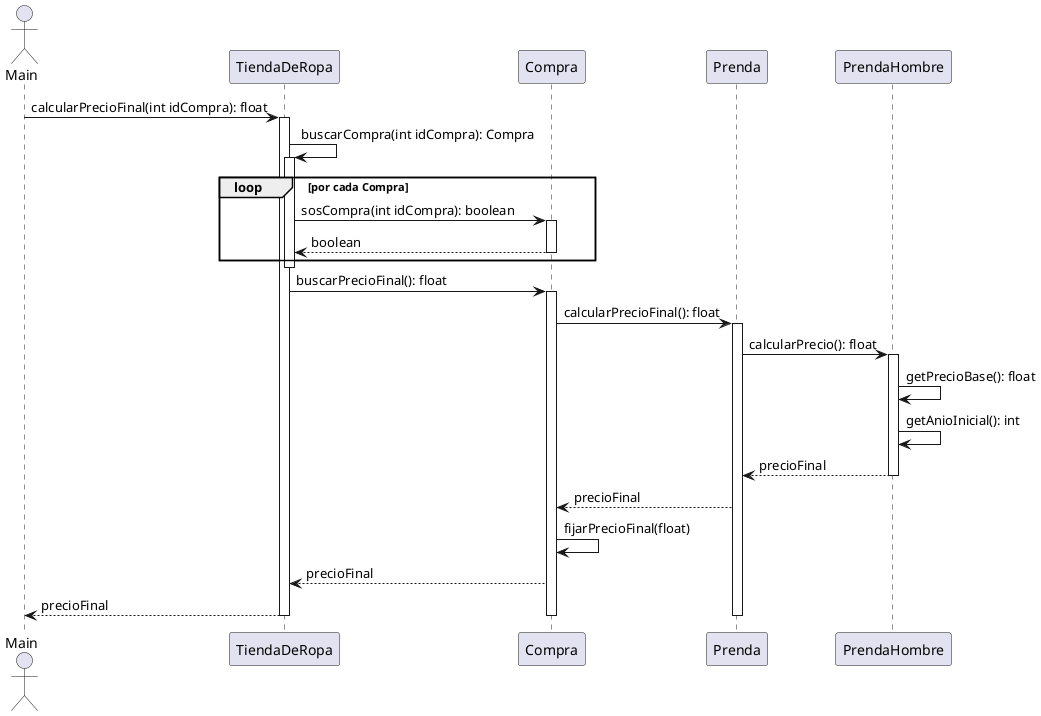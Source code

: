 @startuml
actor Main
Main -> TiendaDeRopa: calcularPrecioFinal(int idCompra): float
activate TiendaDeRopa
TiendaDeRopa -> TiendaDeRopa: buscarCompra(int idCompra): Compra
activate TiendaDeRopa
loop por cada Compra
  TiendaDeRopa -> Compra: sosCompra(int idCompra): boolean
  activate Compra
  Compra --> TiendaDeRopa: boolean
  deactivate Compra
end loop
deactivate TiendaDeRopa
TiendaDeRopa -> Compra: buscarPrecioFinal(): float
activate Compra
Compra -> Prenda:calcularPrecioFinal(): float
activate Prenda
    Prenda -> PrendaHombre: calcularPrecio(): float
    activate PrendaHombre
    PrendaHombre -> PrendaHombre: getPrecioBase(): float
    PrendaHombre -> PrendaHombre: getAnioInicial(): int
    PrendaHombre --> Prenda: precioFinal
    deactivate PrendaHombre
    Prenda --> Compra: precioFinal
    Compra -> Compra: fijarPrecioFinal(float)
    Compra --> TiendaDeRopa: precioFinal
    TiendaDeRopa --> Main: precioFinal
deactivate Prenda
deactivate TiendaDeRopa
deactivate Compra
@enduml